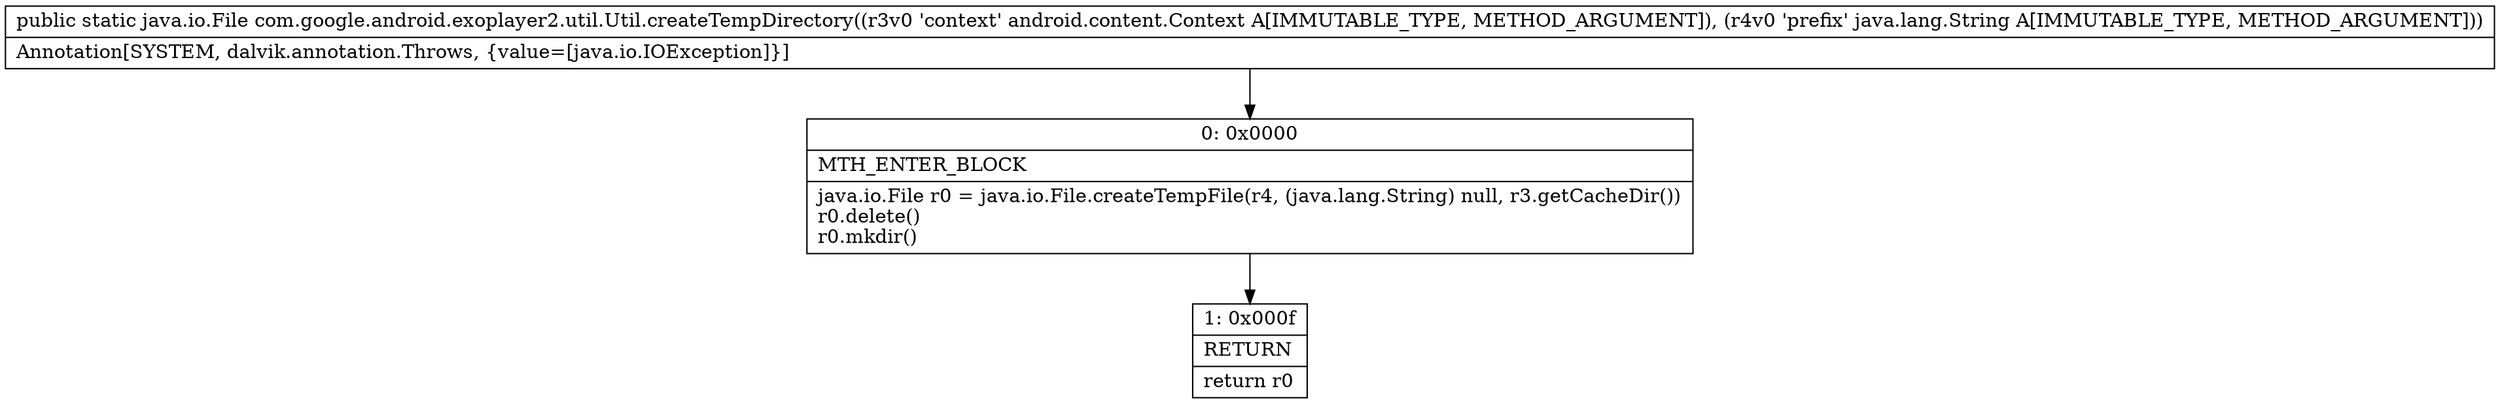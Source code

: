 digraph "CFG forcom.google.android.exoplayer2.util.Util.createTempDirectory(Landroid\/content\/Context;Ljava\/lang\/String;)Ljava\/io\/File;" {
Node_0 [shape=record,label="{0\:\ 0x0000|MTH_ENTER_BLOCK\l|java.io.File r0 = java.io.File.createTempFile(r4, (java.lang.String) null, r3.getCacheDir())\lr0.delete()\lr0.mkdir()\l}"];
Node_1 [shape=record,label="{1\:\ 0x000f|RETURN\l|return r0\l}"];
MethodNode[shape=record,label="{public static java.io.File com.google.android.exoplayer2.util.Util.createTempDirectory((r3v0 'context' android.content.Context A[IMMUTABLE_TYPE, METHOD_ARGUMENT]), (r4v0 'prefix' java.lang.String A[IMMUTABLE_TYPE, METHOD_ARGUMENT]))  | Annotation[SYSTEM, dalvik.annotation.Throws, \{value=[java.io.IOException]\}]\l}"];
MethodNode -> Node_0;
Node_0 -> Node_1;
}

